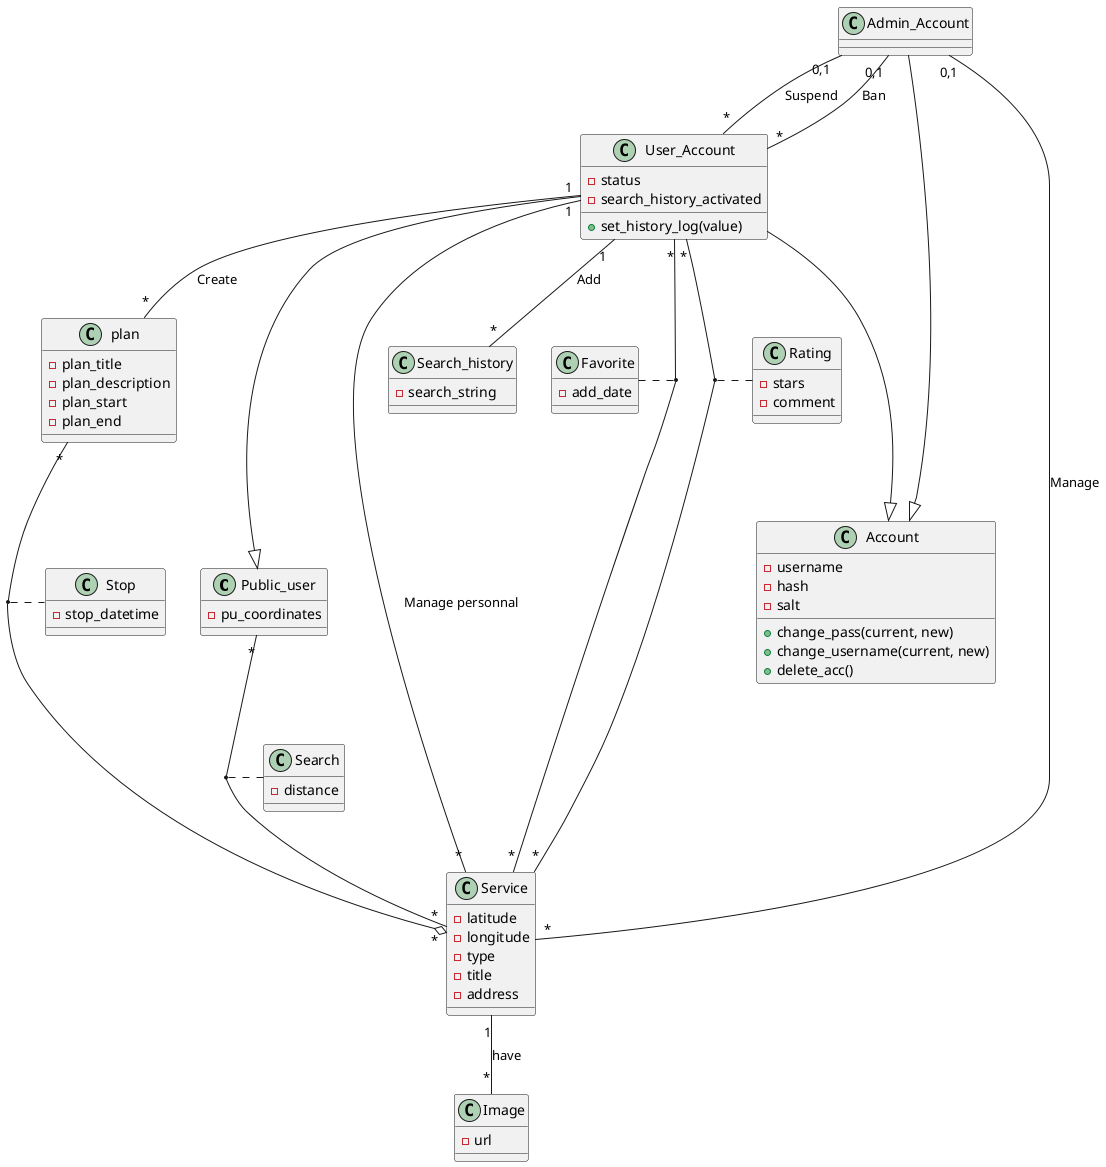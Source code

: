 @startuml class_diag

class Public_user
Public_user : -pu_coordinates
Public_user "*" -- "*" Service
(Public_user, Service) . Search

class Account
Account : -username
Account : -hash
Account : -salt
Account : +change_pass(current, new)
Account : +change_username(current, new)
Account : +delete_acc()

class Admin_Account
Admin_Account ---|> Account
Admin_Account "0,1" -- "*" User_Account : Suspend
Admin_Account "0,1" -- "*" User_Account : Ban
Admin_Account "0,1" -- "*" Service : Manage

class User_Account
User_Account : -status
User_Account : -search_history_activated
User_Account : +set_history_log(value)
User_Account ---|> Account
User_Account ---|> Public_user
User_Account "1" -- "*" plan : Create
User_Account "*" -- "*" Service
(User_Account, Service) . Favorite
User_Account "*" -- "*" Service
(User_Account, Service) . Rating
User_Account "1" -- "*" Search_history : Add
User_Account "1" -- "*" Service : Manage personnal

class Search
Search : -distance

class Service
Service : -latitude
Service : -longitude
Service : -type
Service : -title
Service : -address
Service "1" -- "*" Image : have

class Search_history
Search_history : -search_string

class Image
Image : -url

class Stop
Stop : -stop_datetime

class plan
plan : -plan_title
plan : -plan_description
plan : -plan_start
plan : -plan_end
plan "*" --o "*" Service
(plan, Service) . Stop

class Favorite
Favorite : -add_date

class Rating
Rating : -stars
Rating : -comment


@enduml